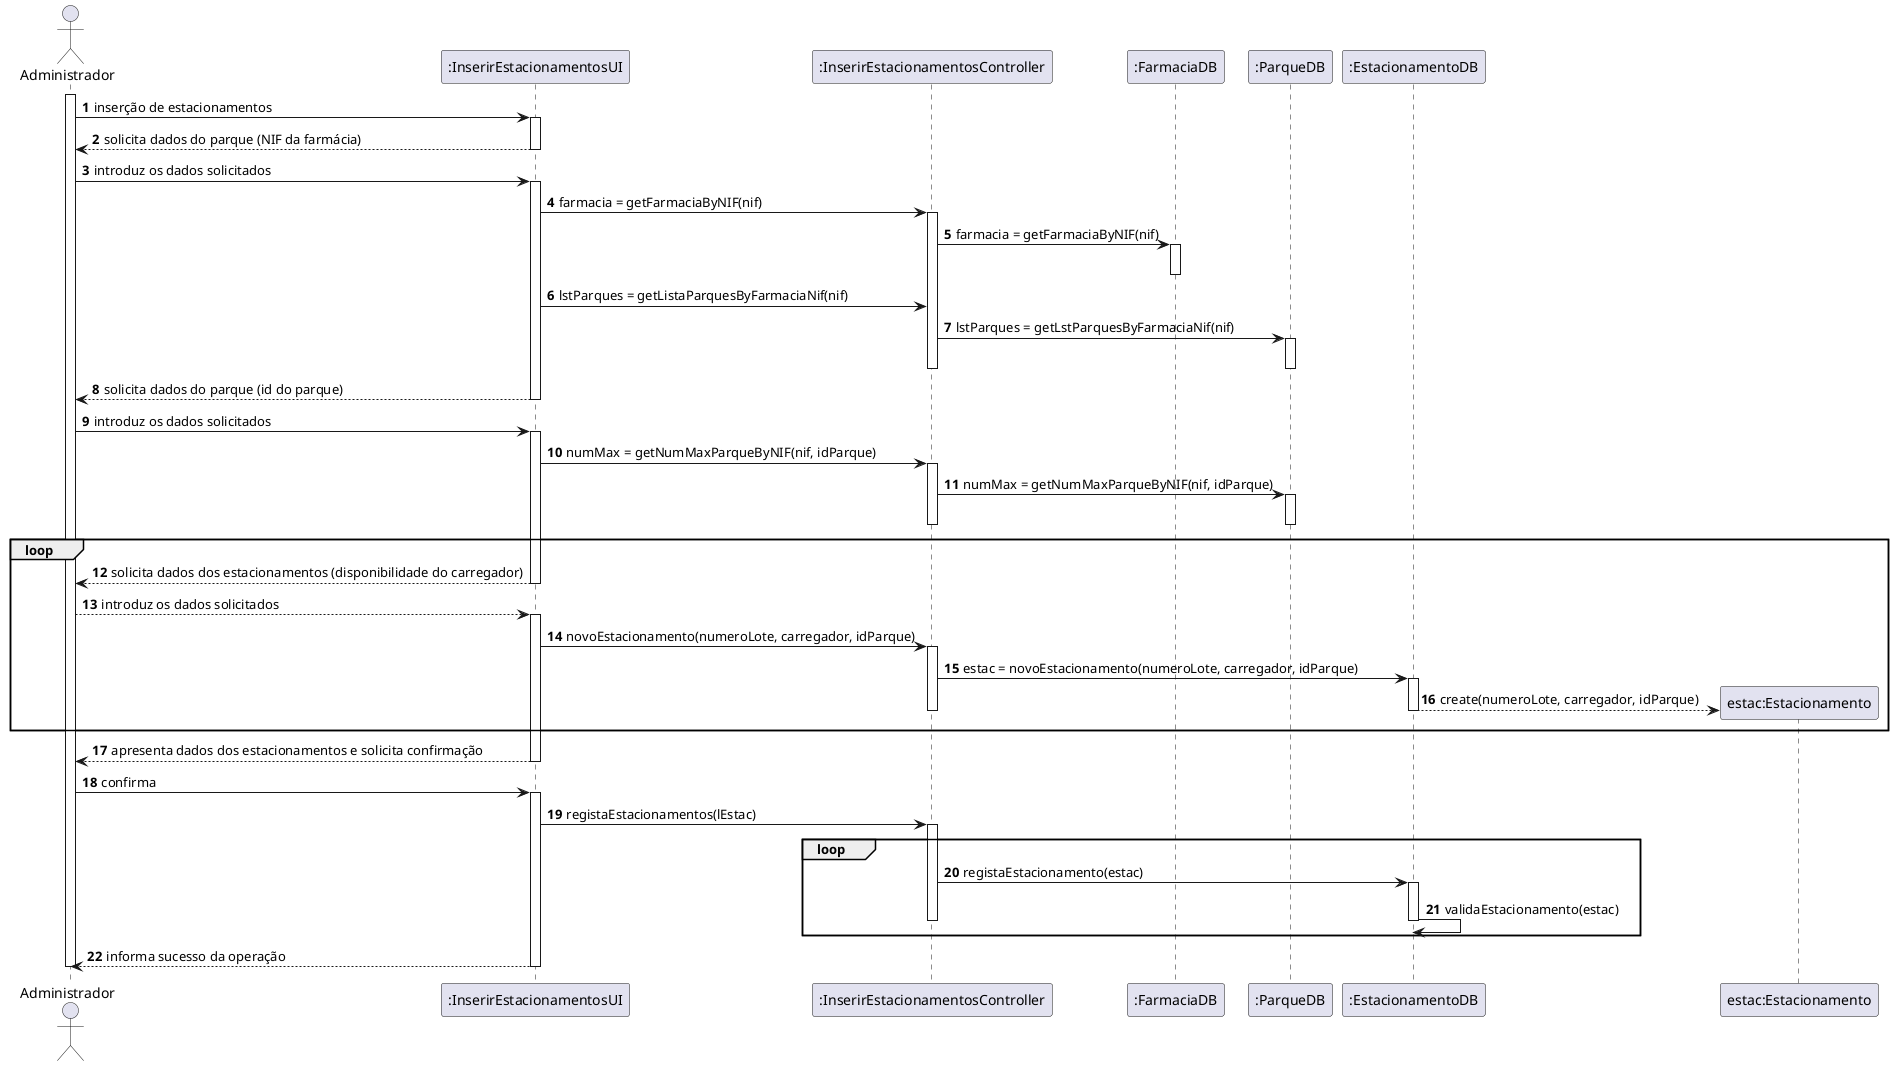 @startuml
autonumber

actor "Administrador" as ADM
participant ":InserirEstacionamentosUI" as UI
participant ":InserirEstacionamentosController" as CTL
participant ":FarmaciaDB" as FDB
participant ":ParqueDB" as PDB
participant ":EstacionamentoDB" as EDB
participant "estac:Estacionamento" as ESTAC

activate ADM
ADM -> UI : inserção de estacionamentos
activate UI
UI --> ADM : solicita dados do parque (NIF da farmácia)
deactivate UI

ADM -> UI : introduz os dados solicitados

activate UI
UI -> CTL : farmacia = getFarmaciaByNIF(nif)
activate CTL
CTL -> FDB : farmacia = getFarmaciaByNIF(nif)
activate FDB
deactivate FDB

UI -> CTL : lstParques = getListaParquesByFarmaciaNif(nif)
CTL -> PDB : lstParques = getLstParquesByFarmaciaNif(nif)
activate PDB
deactivate PDB
deactivate CTL
UI --> ADM : solicita dados do parque (id do parque)
deactivate UI

ADM -> UI : introduz os dados solicitados
activate UI

UI -> CTL : numMax = getNumMaxParqueByNIF(nif, idParque)
activate CTL
CTL -> PDB : numMax = getNumMaxParqueByNIF(nif, idParque)
activate PDB
deactivate PDB
deactivate CTL

loop
UI --> ADM : solicita dados dos estacionamentos (disponibilidade do carregador)
deactivate UI

ADM --> UI : introduz os dados solicitados
activate UI

UI -> CTL : novoEstacionamento(numeroLote, carregador, idParque)
activate CTL

CTL -> EDB: estac = novoEstacionamento(numeroLote, carregador, idParque)
activate EDB

EDB --> ESTAC ** : create(numeroLote, carregador, idParque)

deactivate EDB
deactivate CTL
end

UI --> ADM : apresenta dados dos estacionamentos e solicita confirmação
deactivate UI
ADM -> UI : confirma
activate UI
UI -> CTL : registaEstacionamentos(lEstac)

loop
activate CTL
CTL -> EDB :registaEstacionamento(estac)
activate EDB

EDB -> EDB : validaEstacionamento(estac)
deactivate EDB
deactivate CTL
end
UI --> ADM: informa sucesso da operação

deactivate UI
deactivate ADM
@enduml

